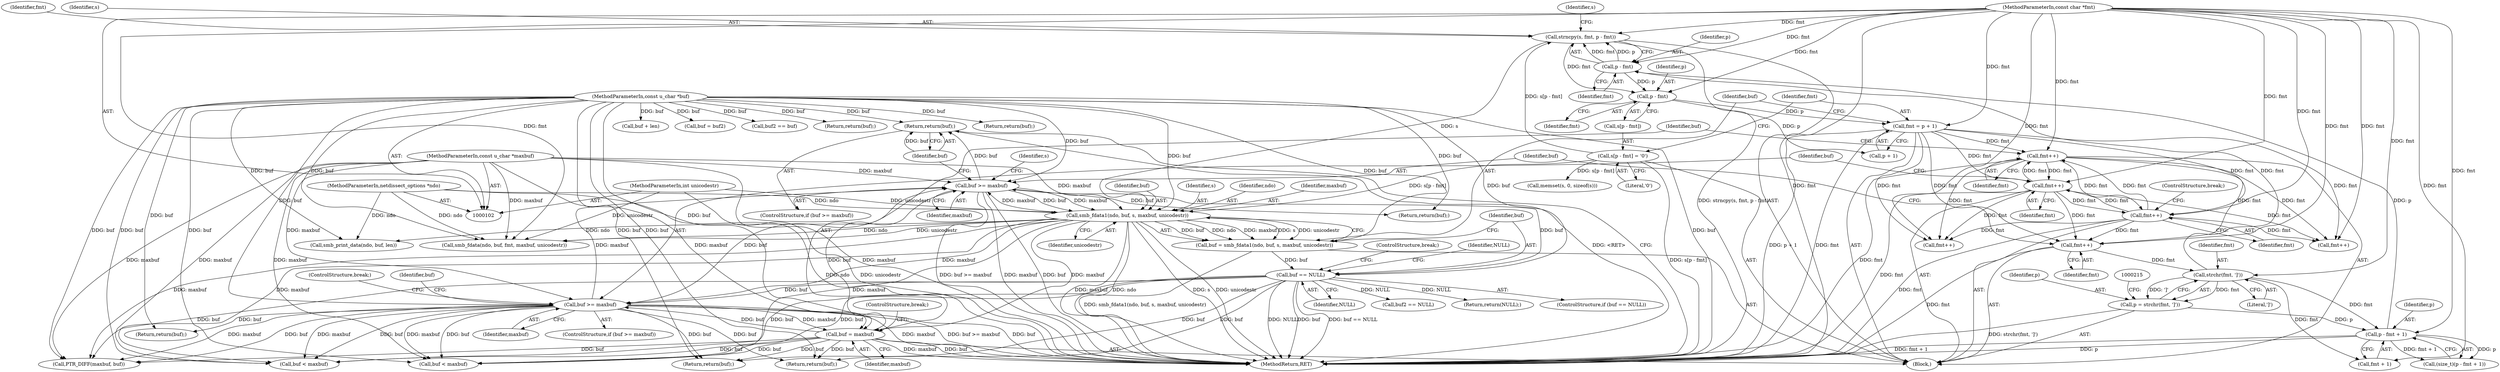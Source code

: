 digraph "0_tcpdump_24182d959f661327525a20d9a94c98a8ec016778@pointer" {
"1000200" [label="(Return,return(buf);)"];
"1000201" [label="(Identifier,buf)"];
"1000197" [label="(Call,buf >= maxbuf)"];
"1000253" [label="(Call,buf == NULL)"];
"1000244" [label="(Call,buf = smb_fdata1(ndo, buf, s, maxbuf, unicodestr))"];
"1000246" [label="(Call,smb_fdata1(ndo, buf, s, maxbuf, unicodestr))"];
"1000103" [label="(MethodParameterIn,netdissect_options *ndo)"];
"1000104" [label="(MethodParameterIn,const u_char *buf)"];
"1000226" [label="(Call,strncpy(s, fmt, p - fmt))"];
"1000232" [label="(Call,s[p - fmt] = '\0')"];
"1000229" [label="(Call,p - fmt)"];
"1000216" [label="(Call,p - fmt + 1)"];
"1000207" [label="(Call,p = strchr(fmt, ']'))"];
"1000209" [label="(Call,strchr(fmt, ']'))"];
"1000194" [label="(Call,fmt++)"];
"1000181" [label="(Call,fmt++)"];
"1000171" [label="(Call,fmt++)"];
"1000239" [label="(Call,fmt = p + 1)"];
"1000235" [label="(Call,p - fmt)"];
"1000105" [label="(MethodParameterIn,const char *fmt)"];
"1000267" [label="(Call,fmt++)"];
"1000106" [label="(MethodParameterIn,const u_char *maxbuf)"];
"1000107" [label="(MethodParameterIn,int unicodestr)"];
"1000183" [label="(Call,buf = maxbuf)"];
"1000174" [label="(Call,buf >= maxbuf)"];
"1000257" [label="(Identifier,NULL)"];
"1000217" [label="(Identifier,p)"];
"1000297" [label="(Call,buf + len)"];
"1000194" [label="(Call,fmt++)"];
"1000255" [label="(Identifier,NULL)"];
"1000198" [label="(Identifier,buf)"];
"1000176" [label="(Identifier,maxbuf)"];
"1000228" [label="(Identifier,fmt)"];
"1000145" [label="(Call,smb_fdata(ndo, buf, fmt, maxbuf, unicodestr))"];
"1000248" [label="(Identifier,buf)"];
"1000154" [label="(Call,buf2 == NULL)"];
"1000190" [label="(Return,return(buf);)"];
"1000181" [label="(Call,fmt++)"];
"1000256" [label="(Return,return(NULL);)"];
"1000237" [label="(Identifier,fmt)"];
"1000227" [label="(Identifier,s)"];
"1000238" [label="(Literal,'\0')"];
"1000165" [label="(Call,buf = buf2)"];
"1000239" [label="(Call,fmt = p + 1)"];
"1000183" [label="(Call,buf = maxbuf)"];
"1000258" [label="(ControlStructure,break;)"];
"1000244" [label="(Call,buf = smb_fdata1(ndo, buf, s, maxbuf, unicodestr))"];
"1000251" [label="(Identifier,unicodestr)"];
"1000202" [label="(Call,memset(s, 0, sizeof(s)))"];
"1000216" [label="(Call,p - fmt + 1)"];
"1000177" [label="(Return,return(buf);)"];
"1000127" [label="(Call,buf < maxbuf)"];
"1000224" [label="(Return,return(buf);)"];
"1000267" [label="(Call,fmt++)"];
"1000207" [label="(Call,p = strchr(fmt, ']'))"];
"1000188" [label="(Call,fmt++)"];
"1000124" [label="(Call,fmt++)"];
"1000199" [label="(Identifier,maxbuf)"];
"1000226" [label="(Call,strncpy(s, fmt, p - fmt))"];
"1000185" [label="(Identifier,maxbuf)"];
"1000208" [label="(Identifier,p)"];
"1000171" [label="(Call,fmt++)"];
"1000230" [label="(Identifier,p)"];
"1000175" [label="(Identifier,buf)"];
"1000249" [label="(Identifier,s)"];
"1000247" [label="(Identifier,ndo)"];
"1000174" [label="(Call,buf >= maxbuf)"];
"1000246" [label="(Call,smb_fdata1(ndo, buf, s, maxbuf, unicodestr))"];
"1000196" [label="(ControlStructure,if (buf >= maxbuf))"];
"1000160" [label="(Call,buf2 == buf)"];
"1000302" [label="(MethodReturn,RET)"];
"1000253" [label="(Call,buf == NULL)"];
"1000195" [label="(Identifier,fmt)"];
"1000234" [label="(Identifier,s)"];
"1000182" [label="(Identifier,fmt)"];
"1000218" [label="(Call,fmt + 1)"];
"1000122" [label="(Block,)"];
"1000179" [label="(ControlStructure,break;)"];
"1000250" [label="(Identifier,maxbuf)"];
"1000214" [label="(Call,(size_t)(p - fmt + 1))"];
"1000241" [label="(Call,p + 1)"];
"1000240" [label="(Identifier,fmt)"];
"1000281" [label="(Call,PTR_DIFF(maxbuf, buf))"];
"1000211" [label="(Literal,']')"];
"1000184" [label="(Identifier,buf)"];
"1000231" [label="(Identifier,fmt)"];
"1000233" [label="(Call,s[p - fmt])"];
"1000268" [label="(Identifier,fmt)"];
"1000235" [label="(Call,p - fmt)"];
"1000274" [label="(Call,buf < maxbuf)"];
"1000105" [label="(MethodParameterIn,const char *fmt)"];
"1000107" [label="(MethodParameterIn,int unicodestr)"];
"1000186" [label="(ControlStructure,break;)"];
"1000232" [label="(Call,s[p - fmt] = '\0')"];
"1000197" [label="(Call,buf >= maxbuf)"];
"1000210" [label="(Identifier,fmt)"];
"1000104" [label="(MethodParameterIn,const u_char *buf)"];
"1000229" [label="(Call,p - fmt)"];
"1000203" [label="(Identifier,s)"];
"1000254" [label="(Identifier,buf)"];
"1000201" [label="(Identifier,buf)"];
"1000163" [label="(Return,return(buf);)"];
"1000173" [label="(ControlStructure,if (buf >= maxbuf))"];
"1000245" [label="(Identifier,buf)"];
"1000236" [label="(Identifier,p)"];
"1000300" [label="(Return,return(buf);)"];
"1000269" [label="(ControlStructure,break;)"];
"1000200" [label="(Return,return(buf);)"];
"1000106" [label="(MethodParameterIn,const u_char *maxbuf)"];
"1000209" [label="(Call,strchr(fmt, ']'))"];
"1000292" [label="(Call,smb_print_data(ndo, buf, len))"];
"1000103" [label="(MethodParameterIn,netdissect_options *ndo)"];
"1000178" [label="(Identifier,buf)"];
"1000252" [label="(ControlStructure,if (buf == NULL))"];
"1000168" [label="(Return,return(buf);)"];
"1000172" [label="(Identifier,fmt)"];
"1000200" -> "1000196"  [label="AST: "];
"1000200" -> "1000201"  [label="CFG: "];
"1000201" -> "1000200"  [label="AST: "];
"1000302" -> "1000200"  [label="CFG: "];
"1000200" -> "1000302"  [label="DDG: <RET>"];
"1000201" -> "1000200"  [label="DDG: buf"];
"1000197" -> "1000200"  [label="DDG: buf"];
"1000104" -> "1000200"  [label="DDG: buf"];
"1000201" -> "1000197"  [label="CFG: "];
"1000197" -> "1000196"  [label="AST: "];
"1000197" -> "1000199"  [label="CFG: "];
"1000198" -> "1000197"  [label="AST: "];
"1000199" -> "1000197"  [label="AST: "];
"1000203" -> "1000197"  [label="CFG: "];
"1000197" -> "1000302"  [label="DDG: buf >= maxbuf"];
"1000197" -> "1000302"  [label="DDG: maxbuf"];
"1000197" -> "1000302"  [label="DDG: buf"];
"1000253" -> "1000197"  [label="DDG: buf"];
"1000183" -> "1000197"  [label="DDG: buf"];
"1000174" -> "1000197"  [label="DDG: buf"];
"1000174" -> "1000197"  [label="DDG: maxbuf"];
"1000104" -> "1000197"  [label="DDG: buf"];
"1000246" -> "1000197"  [label="DDG: maxbuf"];
"1000106" -> "1000197"  [label="DDG: maxbuf"];
"1000197" -> "1000224"  [label="DDG: buf"];
"1000197" -> "1000246"  [label="DDG: buf"];
"1000197" -> "1000246"  [label="DDG: maxbuf"];
"1000253" -> "1000252"  [label="AST: "];
"1000253" -> "1000255"  [label="CFG: "];
"1000254" -> "1000253"  [label="AST: "];
"1000255" -> "1000253"  [label="AST: "];
"1000257" -> "1000253"  [label="CFG: "];
"1000258" -> "1000253"  [label="CFG: "];
"1000253" -> "1000302"  [label="DDG: buf == NULL"];
"1000253" -> "1000302"  [label="DDG: NULL"];
"1000253" -> "1000302"  [label="DDG: buf"];
"1000253" -> "1000127"  [label="DDG: buf"];
"1000253" -> "1000154"  [label="DDG: NULL"];
"1000253" -> "1000174"  [label="DDG: buf"];
"1000253" -> "1000190"  [label="DDG: buf"];
"1000244" -> "1000253"  [label="DDG: buf"];
"1000104" -> "1000253"  [label="DDG: buf"];
"1000253" -> "1000256"  [label="DDG: NULL"];
"1000253" -> "1000274"  [label="DDG: buf"];
"1000253" -> "1000281"  [label="DDG: buf"];
"1000253" -> "1000300"  [label="DDG: buf"];
"1000244" -> "1000122"  [label="AST: "];
"1000244" -> "1000246"  [label="CFG: "];
"1000245" -> "1000244"  [label="AST: "];
"1000246" -> "1000244"  [label="AST: "];
"1000254" -> "1000244"  [label="CFG: "];
"1000244" -> "1000302"  [label="DDG: smb_fdata1(ndo, buf, s, maxbuf, unicodestr)"];
"1000246" -> "1000244"  [label="DDG: buf"];
"1000246" -> "1000244"  [label="DDG: ndo"];
"1000246" -> "1000244"  [label="DDG: maxbuf"];
"1000246" -> "1000244"  [label="DDG: s"];
"1000246" -> "1000244"  [label="DDG: unicodestr"];
"1000104" -> "1000244"  [label="DDG: buf"];
"1000246" -> "1000251"  [label="CFG: "];
"1000247" -> "1000246"  [label="AST: "];
"1000248" -> "1000246"  [label="AST: "];
"1000249" -> "1000246"  [label="AST: "];
"1000250" -> "1000246"  [label="AST: "];
"1000251" -> "1000246"  [label="AST: "];
"1000246" -> "1000302"  [label="DDG: unicodestr"];
"1000246" -> "1000302"  [label="DDG: maxbuf"];
"1000246" -> "1000302"  [label="DDG: ndo"];
"1000246" -> "1000302"  [label="DDG: s"];
"1000246" -> "1000127"  [label="DDG: maxbuf"];
"1000246" -> "1000145"  [label="DDG: ndo"];
"1000246" -> "1000145"  [label="DDG: unicodestr"];
"1000246" -> "1000174"  [label="DDG: maxbuf"];
"1000246" -> "1000183"  [label="DDG: maxbuf"];
"1000103" -> "1000246"  [label="DDG: ndo"];
"1000104" -> "1000246"  [label="DDG: buf"];
"1000226" -> "1000246"  [label="DDG: s"];
"1000232" -> "1000246"  [label="DDG: s[p - fmt]"];
"1000106" -> "1000246"  [label="DDG: maxbuf"];
"1000107" -> "1000246"  [label="DDG: unicodestr"];
"1000246" -> "1000274"  [label="DDG: maxbuf"];
"1000246" -> "1000281"  [label="DDG: maxbuf"];
"1000246" -> "1000292"  [label="DDG: ndo"];
"1000103" -> "1000102"  [label="AST: "];
"1000103" -> "1000302"  [label="DDG: ndo"];
"1000103" -> "1000145"  [label="DDG: ndo"];
"1000103" -> "1000292"  [label="DDG: ndo"];
"1000104" -> "1000102"  [label="AST: "];
"1000104" -> "1000302"  [label="DDG: buf"];
"1000104" -> "1000127"  [label="DDG: buf"];
"1000104" -> "1000145"  [label="DDG: buf"];
"1000104" -> "1000160"  [label="DDG: buf"];
"1000104" -> "1000163"  [label="DDG: buf"];
"1000104" -> "1000165"  [label="DDG: buf"];
"1000104" -> "1000168"  [label="DDG: buf"];
"1000104" -> "1000174"  [label="DDG: buf"];
"1000104" -> "1000177"  [label="DDG: buf"];
"1000104" -> "1000183"  [label="DDG: buf"];
"1000104" -> "1000190"  [label="DDG: buf"];
"1000104" -> "1000224"  [label="DDG: buf"];
"1000104" -> "1000274"  [label="DDG: buf"];
"1000104" -> "1000281"  [label="DDG: buf"];
"1000104" -> "1000292"  [label="DDG: buf"];
"1000104" -> "1000297"  [label="DDG: buf"];
"1000104" -> "1000300"  [label="DDG: buf"];
"1000226" -> "1000122"  [label="AST: "];
"1000226" -> "1000229"  [label="CFG: "];
"1000227" -> "1000226"  [label="AST: "];
"1000228" -> "1000226"  [label="AST: "];
"1000229" -> "1000226"  [label="AST: "];
"1000234" -> "1000226"  [label="CFG: "];
"1000226" -> "1000302"  [label="DDG: strncpy(s, fmt, p - fmt)"];
"1000232" -> "1000226"  [label="DDG: s[p - fmt]"];
"1000229" -> "1000226"  [label="DDG: fmt"];
"1000229" -> "1000226"  [label="DDG: p"];
"1000105" -> "1000226"  [label="DDG: fmt"];
"1000226" -> "1000235"  [label="DDG: fmt"];
"1000232" -> "1000122"  [label="AST: "];
"1000232" -> "1000238"  [label="CFG: "];
"1000233" -> "1000232"  [label="AST: "];
"1000238" -> "1000232"  [label="AST: "];
"1000240" -> "1000232"  [label="CFG: "];
"1000232" -> "1000302"  [label="DDG: s[p - fmt]"];
"1000232" -> "1000202"  [label="DDG: s[p - fmt]"];
"1000229" -> "1000231"  [label="CFG: "];
"1000230" -> "1000229"  [label="AST: "];
"1000231" -> "1000229"  [label="AST: "];
"1000216" -> "1000229"  [label="DDG: p"];
"1000105" -> "1000229"  [label="DDG: fmt"];
"1000209" -> "1000229"  [label="DDG: fmt"];
"1000229" -> "1000235"  [label="DDG: p"];
"1000216" -> "1000214"  [label="AST: "];
"1000216" -> "1000218"  [label="CFG: "];
"1000217" -> "1000216"  [label="AST: "];
"1000218" -> "1000216"  [label="AST: "];
"1000214" -> "1000216"  [label="CFG: "];
"1000216" -> "1000302"  [label="DDG: p"];
"1000216" -> "1000302"  [label="DDG: fmt + 1"];
"1000216" -> "1000214"  [label="DDG: p"];
"1000216" -> "1000214"  [label="DDG: fmt + 1"];
"1000207" -> "1000216"  [label="DDG: p"];
"1000209" -> "1000216"  [label="DDG: fmt"];
"1000105" -> "1000216"  [label="DDG: fmt"];
"1000207" -> "1000122"  [label="AST: "];
"1000207" -> "1000209"  [label="CFG: "];
"1000208" -> "1000207"  [label="AST: "];
"1000209" -> "1000207"  [label="AST: "];
"1000215" -> "1000207"  [label="CFG: "];
"1000207" -> "1000302"  [label="DDG: strchr(fmt, ']')"];
"1000209" -> "1000207"  [label="DDG: fmt"];
"1000209" -> "1000207"  [label="DDG: ']'"];
"1000209" -> "1000211"  [label="CFG: "];
"1000210" -> "1000209"  [label="AST: "];
"1000211" -> "1000209"  [label="AST: "];
"1000194" -> "1000209"  [label="DDG: fmt"];
"1000105" -> "1000209"  [label="DDG: fmt"];
"1000209" -> "1000218"  [label="DDG: fmt"];
"1000194" -> "1000122"  [label="AST: "];
"1000194" -> "1000195"  [label="CFG: "];
"1000195" -> "1000194"  [label="AST: "];
"1000198" -> "1000194"  [label="CFG: "];
"1000194" -> "1000302"  [label="DDG: fmt"];
"1000181" -> "1000194"  [label="DDG: fmt"];
"1000171" -> "1000194"  [label="DDG: fmt"];
"1000239" -> "1000194"  [label="DDG: fmt"];
"1000267" -> "1000194"  [label="DDG: fmt"];
"1000105" -> "1000194"  [label="DDG: fmt"];
"1000181" -> "1000122"  [label="AST: "];
"1000181" -> "1000182"  [label="CFG: "];
"1000182" -> "1000181"  [label="AST: "];
"1000184" -> "1000181"  [label="CFG: "];
"1000181" -> "1000302"  [label="DDG: fmt"];
"1000181" -> "1000124"  [label="DDG: fmt"];
"1000181" -> "1000171"  [label="DDG: fmt"];
"1000171" -> "1000181"  [label="DDG: fmt"];
"1000239" -> "1000181"  [label="DDG: fmt"];
"1000267" -> "1000181"  [label="DDG: fmt"];
"1000105" -> "1000181"  [label="DDG: fmt"];
"1000181" -> "1000188"  [label="DDG: fmt"];
"1000181" -> "1000267"  [label="DDG: fmt"];
"1000171" -> "1000122"  [label="AST: "];
"1000171" -> "1000172"  [label="CFG: "];
"1000172" -> "1000171"  [label="AST: "];
"1000175" -> "1000171"  [label="CFG: "];
"1000171" -> "1000302"  [label="DDG: fmt"];
"1000171" -> "1000124"  [label="DDG: fmt"];
"1000239" -> "1000171"  [label="DDG: fmt"];
"1000267" -> "1000171"  [label="DDG: fmt"];
"1000105" -> "1000171"  [label="DDG: fmt"];
"1000171" -> "1000188"  [label="DDG: fmt"];
"1000171" -> "1000267"  [label="DDG: fmt"];
"1000239" -> "1000122"  [label="AST: "];
"1000239" -> "1000241"  [label="CFG: "];
"1000240" -> "1000239"  [label="AST: "];
"1000241" -> "1000239"  [label="AST: "];
"1000245" -> "1000239"  [label="CFG: "];
"1000239" -> "1000302"  [label="DDG: fmt"];
"1000239" -> "1000302"  [label="DDG: p + 1"];
"1000239" -> "1000124"  [label="DDG: fmt"];
"1000239" -> "1000188"  [label="DDG: fmt"];
"1000235" -> "1000239"  [label="DDG: p"];
"1000105" -> "1000239"  [label="DDG: fmt"];
"1000239" -> "1000267"  [label="DDG: fmt"];
"1000235" -> "1000233"  [label="AST: "];
"1000235" -> "1000237"  [label="CFG: "];
"1000236" -> "1000235"  [label="AST: "];
"1000237" -> "1000235"  [label="AST: "];
"1000233" -> "1000235"  [label="CFG: "];
"1000105" -> "1000235"  [label="DDG: fmt"];
"1000235" -> "1000241"  [label="DDG: p"];
"1000105" -> "1000102"  [label="AST: "];
"1000105" -> "1000302"  [label="DDG: fmt"];
"1000105" -> "1000124"  [label="DDG: fmt"];
"1000105" -> "1000145"  [label="DDG: fmt"];
"1000105" -> "1000188"  [label="DDG: fmt"];
"1000105" -> "1000218"  [label="DDG: fmt"];
"1000105" -> "1000267"  [label="DDG: fmt"];
"1000267" -> "1000122"  [label="AST: "];
"1000267" -> "1000268"  [label="CFG: "];
"1000268" -> "1000267"  [label="AST: "];
"1000269" -> "1000267"  [label="CFG: "];
"1000267" -> "1000302"  [label="DDG: fmt"];
"1000267" -> "1000124"  [label="DDG: fmt"];
"1000267" -> "1000188"  [label="DDG: fmt"];
"1000106" -> "1000102"  [label="AST: "];
"1000106" -> "1000302"  [label="DDG: maxbuf"];
"1000106" -> "1000127"  [label="DDG: maxbuf"];
"1000106" -> "1000145"  [label="DDG: maxbuf"];
"1000106" -> "1000174"  [label="DDG: maxbuf"];
"1000106" -> "1000183"  [label="DDG: maxbuf"];
"1000106" -> "1000274"  [label="DDG: maxbuf"];
"1000106" -> "1000281"  [label="DDG: maxbuf"];
"1000107" -> "1000102"  [label="AST: "];
"1000107" -> "1000302"  [label="DDG: unicodestr"];
"1000107" -> "1000145"  [label="DDG: unicodestr"];
"1000183" -> "1000122"  [label="AST: "];
"1000183" -> "1000185"  [label="CFG: "];
"1000184" -> "1000183"  [label="AST: "];
"1000185" -> "1000183"  [label="AST: "];
"1000186" -> "1000183"  [label="CFG: "];
"1000183" -> "1000302"  [label="DDG: maxbuf"];
"1000183" -> "1000302"  [label="DDG: buf"];
"1000183" -> "1000127"  [label="DDG: buf"];
"1000183" -> "1000174"  [label="DDG: buf"];
"1000174" -> "1000183"  [label="DDG: maxbuf"];
"1000183" -> "1000190"  [label="DDG: buf"];
"1000183" -> "1000274"  [label="DDG: buf"];
"1000183" -> "1000281"  [label="DDG: buf"];
"1000183" -> "1000300"  [label="DDG: buf"];
"1000174" -> "1000173"  [label="AST: "];
"1000174" -> "1000176"  [label="CFG: "];
"1000175" -> "1000174"  [label="AST: "];
"1000176" -> "1000174"  [label="AST: "];
"1000178" -> "1000174"  [label="CFG: "];
"1000179" -> "1000174"  [label="CFG: "];
"1000174" -> "1000302"  [label="DDG: maxbuf"];
"1000174" -> "1000302"  [label="DDG: buf >= maxbuf"];
"1000174" -> "1000302"  [label="DDG: buf"];
"1000174" -> "1000127"  [label="DDG: buf"];
"1000174" -> "1000127"  [label="DDG: maxbuf"];
"1000174" -> "1000177"  [label="DDG: buf"];
"1000174" -> "1000190"  [label="DDG: buf"];
"1000174" -> "1000274"  [label="DDG: buf"];
"1000174" -> "1000274"  [label="DDG: maxbuf"];
"1000174" -> "1000281"  [label="DDG: maxbuf"];
"1000174" -> "1000281"  [label="DDG: buf"];
"1000174" -> "1000300"  [label="DDG: buf"];
}
